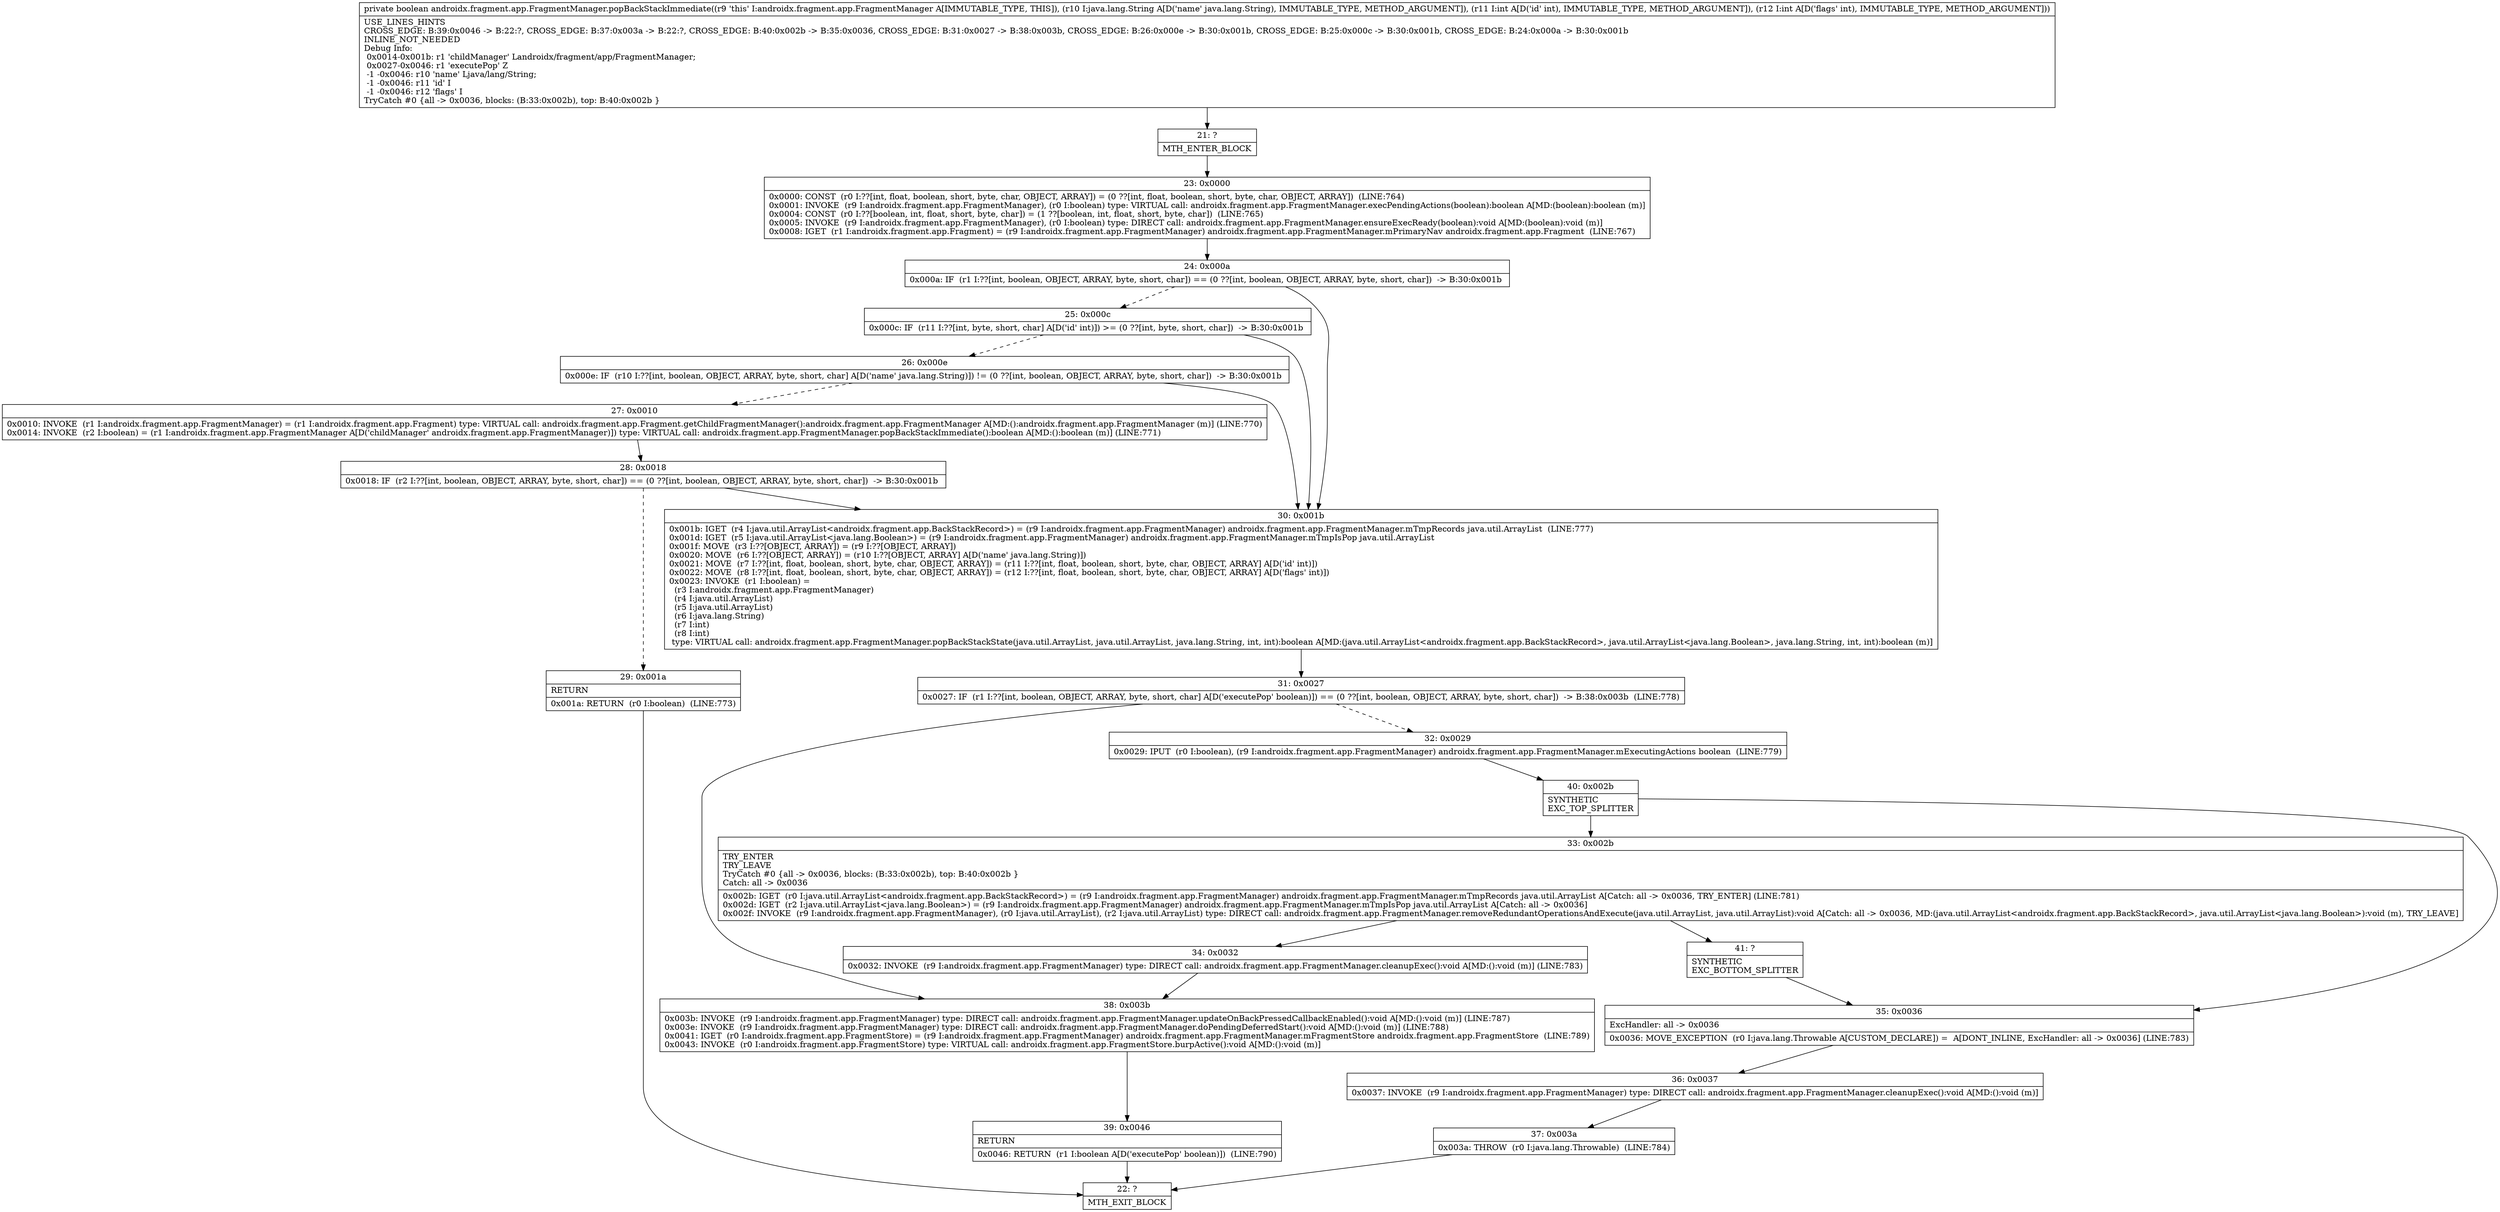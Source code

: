 digraph "CFG forandroidx.fragment.app.FragmentManager.popBackStackImmediate(Ljava\/lang\/String;II)Z" {
Node_21 [shape=record,label="{21\:\ ?|MTH_ENTER_BLOCK\l}"];
Node_23 [shape=record,label="{23\:\ 0x0000|0x0000: CONST  (r0 I:??[int, float, boolean, short, byte, char, OBJECT, ARRAY]) = (0 ??[int, float, boolean, short, byte, char, OBJECT, ARRAY])  (LINE:764)\l0x0001: INVOKE  (r9 I:androidx.fragment.app.FragmentManager), (r0 I:boolean) type: VIRTUAL call: androidx.fragment.app.FragmentManager.execPendingActions(boolean):boolean A[MD:(boolean):boolean (m)]\l0x0004: CONST  (r0 I:??[boolean, int, float, short, byte, char]) = (1 ??[boolean, int, float, short, byte, char])  (LINE:765)\l0x0005: INVOKE  (r9 I:androidx.fragment.app.FragmentManager), (r0 I:boolean) type: DIRECT call: androidx.fragment.app.FragmentManager.ensureExecReady(boolean):void A[MD:(boolean):void (m)]\l0x0008: IGET  (r1 I:androidx.fragment.app.Fragment) = (r9 I:androidx.fragment.app.FragmentManager) androidx.fragment.app.FragmentManager.mPrimaryNav androidx.fragment.app.Fragment  (LINE:767)\l}"];
Node_24 [shape=record,label="{24\:\ 0x000a|0x000a: IF  (r1 I:??[int, boolean, OBJECT, ARRAY, byte, short, char]) == (0 ??[int, boolean, OBJECT, ARRAY, byte, short, char])  \-\> B:30:0x001b \l}"];
Node_25 [shape=record,label="{25\:\ 0x000c|0x000c: IF  (r11 I:??[int, byte, short, char] A[D('id' int)]) \>= (0 ??[int, byte, short, char])  \-\> B:30:0x001b \l}"];
Node_26 [shape=record,label="{26\:\ 0x000e|0x000e: IF  (r10 I:??[int, boolean, OBJECT, ARRAY, byte, short, char] A[D('name' java.lang.String)]) != (0 ??[int, boolean, OBJECT, ARRAY, byte, short, char])  \-\> B:30:0x001b \l}"];
Node_27 [shape=record,label="{27\:\ 0x0010|0x0010: INVOKE  (r1 I:androidx.fragment.app.FragmentManager) = (r1 I:androidx.fragment.app.Fragment) type: VIRTUAL call: androidx.fragment.app.Fragment.getChildFragmentManager():androidx.fragment.app.FragmentManager A[MD:():androidx.fragment.app.FragmentManager (m)] (LINE:770)\l0x0014: INVOKE  (r2 I:boolean) = (r1 I:androidx.fragment.app.FragmentManager A[D('childManager' androidx.fragment.app.FragmentManager)]) type: VIRTUAL call: androidx.fragment.app.FragmentManager.popBackStackImmediate():boolean A[MD:():boolean (m)] (LINE:771)\l}"];
Node_28 [shape=record,label="{28\:\ 0x0018|0x0018: IF  (r2 I:??[int, boolean, OBJECT, ARRAY, byte, short, char]) == (0 ??[int, boolean, OBJECT, ARRAY, byte, short, char])  \-\> B:30:0x001b \l}"];
Node_29 [shape=record,label="{29\:\ 0x001a|RETURN\l|0x001a: RETURN  (r0 I:boolean)  (LINE:773)\l}"];
Node_22 [shape=record,label="{22\:\ ?|MTH_EXIT_BLOCK\l}"];
Node_30 [shape=record,label="{30\:\ 0x001b|0x001b: IGET  (r4 I:java.util.ArrayList\<androidx.fragment.app.BackStackRecord\>) = (r9 I:androidx.fragment.app.FragmentManager) androidx.fragment.app.FragmentManager.mTmpRecords java.util.ArrayList  (LINE:777)\l0x001d: IGET  (r5 I:java.util.ArrayList\<java.lang.Boolean\>) = (r9 I:androidx.fragment.app.FragmentManager) androidx.fragment.app.FragmentManager.mTmpIsPop java.util.ArrayList \l0x001f: MOVE  (r3 I:??[OBJECT, ARRAY]) = (r9 I:??[OBJECT, ARRAY]) \l0x0020: MOVE  (r6 I:??[OBJECT, ARRAY]) = (r10 I:??[OBJECT, ARRAY] A[D('name' java.lang.String)]) \l0x0021: MOVE  (r7 I:??[int, float, boolean, short, byte, char, OBJECT, ARRAY]) = (r11 I:??[int, float, boolean, short, byte, char, OBJECT, ARRAY] A[D('id' int)]) \l0x0022: MOVE  (r8 I:??[int, float, boolean, short, byte, char, OBJECT, ARRAY]) = (r12 I:??[int, float, boolean, short, byte, char, OBJECT, ARRAY] A[D('flags' int)]) \l0x0023: INVOKE  (r1 I:boolean) = \l  (r3 I:androidx.fragment.app.FragmentManager)\l  (r4 I:java.util.ArrayList)\l  (r5 I:java.util.ArrayList)\l  (r6 I:java.lang.String)\l  (r7 I:int)\l  (r8 I:int)\l type: VIRTUAL call: androidx.fragment.app.FragmentManager.popBackStackState(java.util.ArrayList, java.util.ArrayList, java.lang.String, int, int):boolean A[MD:(java.util.ArrayList\<androidx.fragment.app.BackStackRecord\>, java.util.ArrayList\<java.lang.Boolean\>, java.lang.String, int, int):boolean (m)]\l}"];
Node_31 [shape=record,label="{31\:\ 0x0027|0x0027: IF  (r1 I:??[int, boolean, OBJECT, ARRAY, byte, short, char] A[D('executePop' boolean)]) == (0 ??[int, boolean, OBJECT, ARRAY, byte, short, char])  \-\> B:38:0x003b  (LINE:778)\l}"];
Node_32 [shape=record,label="{32\:\ 0x0029|0x0029: IPUT  (r0 I:boolean), (r9 I:androidx.fragment.app.FragmentManager) androidx.fragment.app.FragmentManager.mExecutingActions boolean  (LINE:779)\l}"];
Node_40 [shape=record,label="{40\:\ 0x002b|SYNTHETIC\lEXC_TOP_SPLITTER\l}"];
Node_33 [shape=record,label="{33\:\ 0x002b|TRY_ENTER\lTRY_LEAVE\lTryCatch #0 \{all \-\> 0x0036, blocks: (B:33:0x002b), top: B:40:0x002b \}\lCatch: all \-\> 0x0036\l|0x002b: IGET  (r0 I:java.util.ArrayList\<androidx.fragment.app.BackStackRecord\>) = (r9 I:androidx.fragment.app.FragmentManager) androidx.fragment.app.FragmentManager.mTmpRecords java.util.ArrayList A[Catch: all \-\> 0x0036, TRY_ENTER] (LINE:781)\l0x002d: IGET  (r2 I:java.util.ArrayList\<java.lang.Boolean\>) = (r9 I:androidx.fragment.app.FragmentManager) androidx.fragment.app.FragmentManager.mTmpIsPop java.util.ArrayList A[Catch: all \-\> 0x0036]\l0x002f: INVOKE  (r9 I:androidx.fragment.app.FragmentManager), (r0 I:java.util.ArrayList), (r2 I:java.util.ArrayList) type: DIRECT call: androidx.fragment.app.FragmentManager.removeRedundantOperationsAndExecute(java.util.ArrayList, java.util.ArrayList):void A[Catch: all \-\> 0x0036, MD:(java.util.ArrayList\<androidx.fragment.app.BackStackRecord\>, java.util.ArrayList\<java.lang.Boolean\>):void (m), TRY_LEAVE]\l}"];
Node_34 [shape=record,label="{34\:\ 0x0032|0x0032: INVOKE  (r9 I:androidx.fragment.app.FragmentManager) type: DIRECT call: androidx.fragment.app.FragmentManager.cleanupExec():void A[MD:():void (m)] (LINE:783)\l}"];
Node_41 [shape=record,label="{41\:\ ?|SYNTHETIC\lEXC_BOTTOM_SPLITTER\l}"];
Node_35 [shape=record,label="{35\:\ 0x0036|ExcHandler: all \-\> 0x0036\l|0x0036: MOVE_EXCEPTION  (r0 I:java.lang.Throwable A[CUSTOM_DECLARE]) =  A[DONT_INLINE, ExcHandler: all \-\> 0x0036] (LINE:783)\l}"];
Node_36 [shape=record,label="{36\:\ 0x0037|0x0037: INVOKE  (r9 I:androidx.fragment.app.FragmentManager) type: DIRECT call: androidx.fragment.app.FragmentManager.cleanupExec():void A[MD:():void (m)]\l}"];
Node_37 [shape=record,label="{37\:\ 0x003a|0x003a: THROW  (r0 I:java.lang.Throwable)  (LINE:784)\l}"];
Node_38 [shape=record,label="{38\:\ 0x003b|0x003b: INVOKE  (r9 I:androidx.fragment.app.FragmentManager) type: DIRECT call: androidx.fragment.app.FragmentManager.updateOnBackPressedCallbackEnabled():void A[MD:():void (m)] (LINE:787)\l0x003e: INVOKE  (r9 I:androidx.fragment.app.FragmentManager) type: DIRECT call: androidx.fragment.app.FragmentManager.doPendingDeferredStart():void A[MD:():void (m)] (LINE:788)\l0x0041: IGET  (r0 I:androidx.fragment.app.FragmentStore) = (r9 I:androidx.fragment.app.FragmentManager) androidx.fragment.app.FragmentManager.mFragmentStore androidx.fragment.app.FragmentStore  (LINE:789)\l0x0043: INVOKE  (r0 I:androidx.fragment.app.FragmentStore) type: VIRTUAL call: androidx.fragment.app.FragmentStore.burpActive():void A[MD:():void (m)]\l}"];
Node_39 [shape=record,label="{39\:\ 0x0046|RETURN\l|0x0046: RETURN  (r1 I:boolean A[D('executePop' boolean)])  (LINE:790)\l}"];
MethodNode[shape=record,label="{private boolean androidx.fragment.app.FragmentManager.popBackStackImmediate((r9 'this' I:androidx.fragment.app.FragmentManager A[IMMUTABLE_TYPE, THIS]), (r10 I:java.lang.String A[D('name' java.lang.String), IMMUTABLE_TYPE, METHOD_ARGUMENT]), (r11 I:int A[D('id' int), IMMUTABLE_TYPE, METHOD_ARGUMENT]), (r12 I:int A[D('flags' int), IMMUTABLE_TYPE, METHOD_ARGUMENT]))  | USE_LINES_HINTS\lCROSS_EDGE: B:39:0x0046 \-\> B:22:?, CROSS_EDGE: B:37:0x003a \-\> B:22:?, CROSS_EDGE: B:40:0x002b \-\> B:35:0x0036, CROSS_EDGE: B:31:0x0027 \-\> B:38:0x003b, CROSS_EDGE: B:26:0x000e \-\> B:30:0x001b, CROSS_EDGE: B:25:0x000c \-\> B:30:0x001b, CROSS_EDGE: B:24:0x000a \-\> B:30:0x001b\lINLINE_NOT_NEEDED\lDebug Info:\l  0x0014\-0x001b: r1 'childManager' Landroidx\/fragment\/app\/FragmentManager;\l  0x0027\-0x0046: r1 'executePop' Z\l  \-1 \-0x0046: r10 'name' Ljava\/lang\/String;\l  \-1 \-0x0046: r11 'id' I\l  \-1 \-0x0046: r12 'flags' I\lTryCatch #0 \{all \-\> 0x0036, blocks: (B:33:0x002b), top: B:40:0x002b \}\l}"];
MethodNode -> Node_21;Node_21 -> Node_23;
Node_23 -> Node_24;
Node_24 -> Node_25[style=dashed];
Node_24 -> Node_30;
Node_25 -> Node_26[style=dashed];
Node_25 -> Node_30;
Node_26 -> Node_27[style=dashed];
Node_26 -> Node_30;
Node_27 -> Node_28;
Node_28 -> Node_29[style=dashed];
Node_28 -> Node_30;
Node_29 -> Node_22;
Node_30 -> Node_31;
Node_31 -> Node_32[style=dashed];
Node_31 -> Node_38;
Node_32 -> Node_40;
Node_40 -> Node_33;
Node_40 -> Node_35;
Node_33 -> Node_34;
Node_33 -> Node_41;
Node_34 -> Node_38;
Node_41 -> Node_35;
Node_35 -> Node_36;
Node_36 -> Node_37;
Node_37 -> Node_22;
Node_38 -> Node_39;
Node_39 -> Node_22;
}

